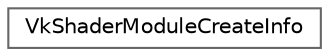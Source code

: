 digraph "类继承关系图"
{
 // LATEX_PDF_SIZE
  bgcolor="transparent";
  edge [fontname=Helvetica,fontsize=10,labelfontname=Helvetica,labelfontsize=10];
  node [fontname=Helvetica,fontsize=10,shape=box,height=0.2,width=0.4];
  rankdir="LR";
  Node0 [id="Node000000",label="VkShaderModuleCreateInfo",height=0.2,width=0.4,color="grey40", fillcolor="white", style="filled",URL="$struct_vk_shader_module_create_info.html",tooltip=" "];
}
